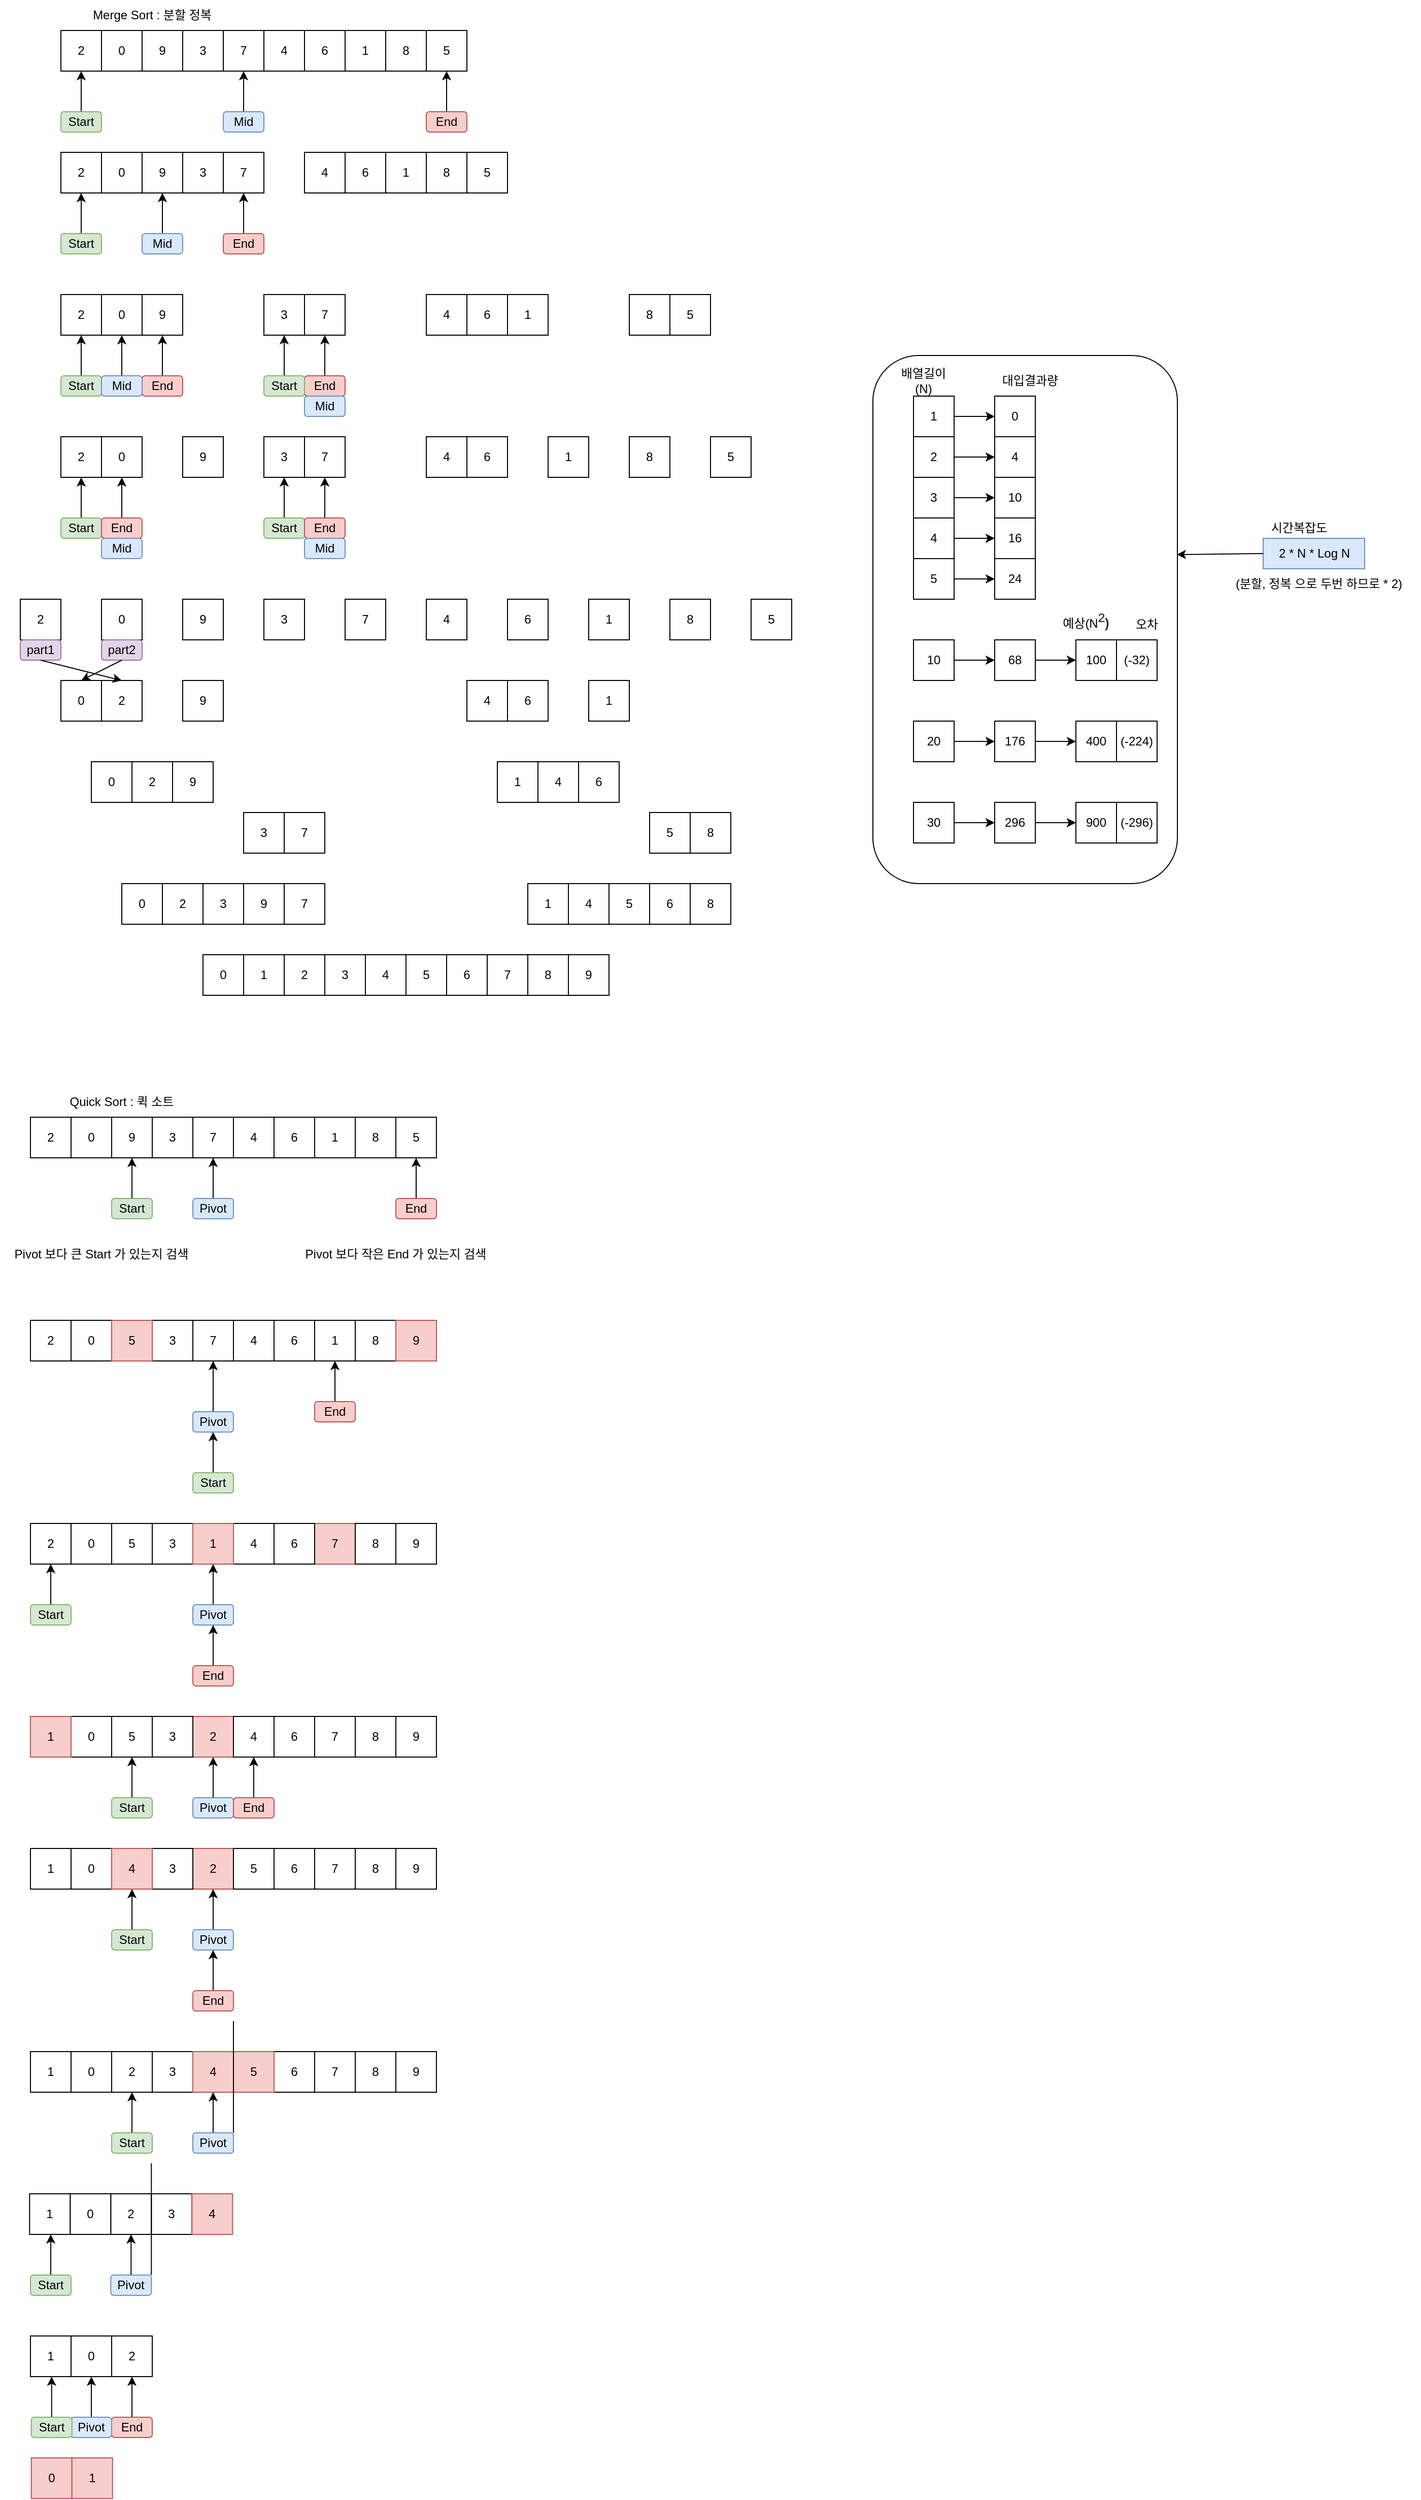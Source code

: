 <mxfile version="18.1.3" type="device"><diagram id="Jw32jjUgEPfq_p4SwW6G" name="Page-1"><mxGraphModel dx="2012" dy="662" grid="1" gridSize="10" guides="1" tooltips="1" connect="1" arrows="1" fold="1" page="1" pageScale="1" pageWidth="827" pageHeight="1169" math="0" shadow="0"><root><mxCell id="0"/><mxCell id="1" parent="0"/><mxCell id="frd8T2u1p7IuUJiJ_BQz-59" value="" style="rounded=1;whiteSpace=wrap;html=1;fontSize=12;" parent="1" vertex="1"><mxGeometry x="840" y="360" width="300" height="520" as="geometry"/></mxCell><mxCell id="k1m_04x3VS-7IrXyWABl-1" value="2" style="rounded=0;whiteSpace=wrap;html=1;" parent="1" vertex="1"><mxGeometry x="40" y="40" width="40" height="40" as="geometry"/></mxCell><mxCell id="k1m_04x3VS-7IrXyWABl-2" value="0" style="rounded=0;whiteSpace=wrap;html=1;" parent="1" vertex="1"><mxGeometry x="80" y="40" width="40" height="40" as="geometry"/></mxCell><mxCell id="k1m_04x3VS-7IrXyWABl-3" value="9" style="rounded=0;whiteSpace=wrap;html=1;" parent="1" vertex="1"><mxGeometry x="120" y="40" width="40" height="40" as="geometry"/></mxCell><mxCell id="k1m_04x3VS-7IrXyWABl-4" value="3" style="rounded=0;whiteSpace=wrap;html=1;" parent="1" vertex="1"><mxGeometry x="160" y="40" width="40" height="40" as="geometry"/></mxCell><mxCell id="k1m_04x3VS-7IrXyWABl-5" value="7" style="rounded=0;whiteSpace=wrap;html=1;" parent="1" vertex="1"><mxGeometry x="200" y="40" width="40" height="40" as="geometry"/></mxCell><mxCell id="k1m_04x3VS-7IrXyWABl-6" value="4" style="rounded=0;whiteSpace=wrap;html=1;" parent="1" vertex="1"><mxGeometry x="240" y="40" width="40" height="40" as="geometry"/></mxCell><mxCell id="k1m_04x3VS-7IrXyWABl-7" value="6" style="rounded=0;whiteSpace=wrap;html=1;" parent="1" vertex="1"><mxGeometry x="280" y="40" width="40" height="40" as="geometry"/></mxCell><mxCell id="k1m_04x3VS-7IrXyWABl-8" value="1" style="rounded=0;whiteSpace=wrap;html=1;" parent="1" vertex="1"><mxGeometry x="320" y="40" width="40" height="40" as="geometry"/></mxCell><mxCell id="k1m_04x3VS-7IrXyWABl-9" value="8" style="rounded=0;whiteSpace=wrap;html=1;" parent="1" vertex="1"><mxGeometry x="360" y="40" width="40" height="40" as="geometry"/></mxCell><mxCell id="k1m_04x3VS-7IrXyWABl-10" value="5" style="rounded=0;whiteSpace=wrap;html=1;" parent="1" vertex="1"><mxGeometry x="400" y="40" width="40" height="40" as="geometry"/></mxCell><mxCell id="pf5YoV1GynJQ0OtxUdWu-3" value="Merge Sort : 분할 정복" style="text;html=1;strokeColor=none;fillColor=none;align=center;verticalAlign=middle;whiteSpace=wrap;rounded=0;textDirection=ltr;" parent="1" vertex="1"><mxGeometry x="40" y="10" width="180" height="30" as="geometry"/></mxCell><mxCell id="oJqtcqw-6euvppqSlxV0-1" value="2" style="rounded=0;whiteSpace=wrap;html=1;" parent="1" vertex="1"><mxGeometry x="40" y="160" width="40" height="40" as="geometry"/></mxCell><mxCell id="oJqtcqw-6euvppqSlxV0-2" value="0" style="rounded=0;whiteSpace=wrap;html=1;" parent="1" vertex="1"><mxGeometry x="80" y="160" width="40" height="40" as="geometry"/></mxCell><mxCell id="oJqtcqw-6euvppqSlxV0-3" value="9" style="rounded=0;whiteSpace=wrap;html=1;" parent="1" vertex="1"><mxGeometry x="120" y="160" width="40" height="40" as="geometry"/></mxCell><mxCell id="oJqtcqw-6euvppqSlxV0-4" value="3" style="rounded=0;whiteSpace=wrap;html=1;" parent="1" vertex="1"><mxGeometry x="160" y="160" width="40" height="40" as="geometry"/></mxCell><mxCell id="oJqtcqw-6euvppqSlxV0-5" value="7" style="rounded=0;whiteSpace=wrap;html=1;" parent="1" vertex="1"><mxGeometry x="200" y="160" width="40" height="40" as="geometry"/></mxCell><mxCell id="oJqtcqw-6euvppqSlxV0-7" value="" style="endArrow=classic;html=1;rounded=0;entryX=0.5;entryY=1;entryDx=0;entryDy=0;" parent="1" target="k1m_04x3VS-7IrXyWABl-1" edge="1"><mxGeometry width="50" height="50" relative="1" as="geometry"><mxPoint x="60" y="120" as="sourcePoint"/><mxPoint x="440" y="280" as="targetPoint"/></mxGeometry></mxCell><mxCell id="oJqtcqw-6euvppqSlxV0-9" value="" style="endArrow=classic;html=1;rounded=0;entryX=0.5;entryY=1;entryDx=0;entryDy=0;" parent="1" target="k1m_04x3VS-7IrXyWABl-10" edge="1"><mxGeometry width="50" height="50" relative="1" as="geometry"><mxPoint x="420" y="120" as="sourcePoint"/><mxPoint x="70" y="90" as="targetPoint"/></mxGeometry></mxCell><mxCell id="oJqtcqw-6euvppqSlxV0-10" value="" style="endArrow=classic;html=1;rounded=0;entryX=0.5;entryY=1;entryDx=0;entryDy=0;" parent="1" target="k1m_04x3VS-7IrXyWABl-5" edge="1"><mxGeometry width="50" height="50" relative="1" as="geometry"><mxPoint x="220" y="120" as="sourcePoint"/><mxPoint x="70" y="90" as="targetPoint"/></mxGeometry></mxCell><mxCell id="oJqtcqw-6euvppqSlxV0-11" value="Start" style="rounded=1;whiteSpace=wrap;html=1;fillColor=#d5e8d4;strokeColor=#82b366;" parent="1" vertex="1"><mxGeometry x="40" y="120" width="40" height="20" as="geometry"/></mxCell><mxCell id="oJqtcqw-6euvppqSlxV0-12" value="End" style="rounded=1;whiteSpace=wrap;html=1;fillColor=#f8cecc;strokeColor=#b85450;" parent="1" vertex="1"><mxGeometry x="400" y="120" width="40" height="20" as="geometry"/></mxCell><mxCell id="oJqtcqw-6euvppqSlxV0-14" value="" style="endArrow=classic;html=1;rounded=0;entryX=0.5;entryY=1;entryDx=0;entryDy=0;" parent="1" edge="1"><mxGeometry width="50" height="50" relative="1" as="geometry"><mxPoint x="60" y="240" as="sourcePoint"/><mxPoint x="60" y="200" as="targetPoint"/></mxGeometry></mxCell><mxCell id="oJqtcqw-6euvppqSlxV0-15" value="Start" style="rounded=1;whiteSpace=wrap;html=1;fillColor=#d5e8d4;strokeColor=#82b366;" parent="1" vertex="1"><mxGeometry x="40" y="240" width="40" height="20" as="geometry"/></mxCell><mxCell id="oJqtcqw-6euvppqSlxV0-17" value="" style="endArrow=classic;html=1;rounded=0;entryX=0.5;entryY=1;entryDx=0;entryDy=0;" parent="1" edge="1"><mxGeometry width="50" height="50" relative="1" as="geometry"><mxPoint x="220" y="240" as="sourcePoint"/><mxPoint x="220" y="200" as="targetPoint"/></mxGeometry></mxCell><mxCell id="oJqtcqw-6euvppqSlxV0-18" value="End" style="rounded=1;whiteSpace=wrap;html=1;fillColor=#f8cecc;strokeColor=#b85450;" parent="1" vertex="1"><mxGeometry x="200" y="240" width="40" height="20" as="geometry"/></mxCell><mxCell id="oJqtcqw-6euvppqSlxV0-19" value="" style="endArrow=classic;html=1;rounded=0;entryX=0.5;entryY=1;entryDx=0;entryDy=0;" parent="1" edge="1"><mxGeometry width="50" height="50" relative="1" as="geometry"><mxPoint x="140" y="240" as="sourcePoint"/><mxPoint x="140" y="200" as="targetPoint"/></mxGeometry></mxCell><mxCell id="oJqtcqw-6euvppqSlxV0-24" value="2" style="rounded=0;whiteSpace=wrap;html=1;" parent="1" vertex="1"><mxGeometry x="40" y="300" width="40" height="40" as="geometry"/></mxCell><mxCell id="oJqtcqw-6euvppqSlxV0-25" value="0" style="rounded=0;whiteSpace=wrap;html=1;" parent="1" vertex="1"><mxGeometry x="80" y="300" width="40" height="40" as="geometry"/></mxCell><mxCell id="oJqtcqw-6euvppqSlxV0-26" value="9" style="rounded=0;whiteSpace=wrap;html=1;" parent="1" vertex="1"><mxGeometry x="120" y="300" width="40" height="40" as="geometry"/></mxCell><mxCell id="oJqtcqw-6euvppqSlxV0-27" value="" style="endArrow=classic;html=1;rounded=0;entryX=0.5;entryY=1;entryDx=0;entryDy=0;" parent="1" edge="1"><mxGeometry width="50" height="50" relative="1" as="geometry"><mxPoint x="60" y="380.0" as="sourcePoint"/><mxPoint x="60" y="340.0" as="targetPoint"/></mxGeometry></mxCell><mxCell id="oJqtcqw-6euvppqSlxV0-28" value="Start" style="rounded=1;whiteSpace=wrap;html=1;fillColor=#d5e8d4;strokeColor=#82b366;" parent="1" vertex="1"><mxGeometry x="40" y="380" width="40" height="20" as="geometry"/></mxCell><mxCell id="oJqtcqw-6euvppqSlxV0-31" value="" style="endArrow=classic;html=1;rounded=0;entryX=0.5;entryY=1;entryDx=0;entryDy=0;" parent="1" edge="1"><mxGeometry width="50" height="50" relative="1" as="geometry"><mxPoint x="140" y="380.0" as="sourcePoint"/><mxPoint x="140" y="340.0" as="targetPoint"/></mxGeometry></mxCell><mxCell id="oJqtcqw-6euvppqSlxV0-32" value="End" style="rounded=1;whiteSpace=wrap;html=1;fillColor=#f8cecc;strokeColor=#b85450;" parent="1" vertex="1"><mxGeometry x="120" y="380" width="40" height="20" as="geometry"/></mxCell><mxCell id="oJqtcqw-6euvppqSlxV0-33" value="" style="endArrow=classic;html=1;rounded=0;entryX=0.5;entryY=1;entryDx=0;entryDy=0;" parent="1" edge="1"><mxGeometry width="50" height="50" relative="1" as="geometry"><mxPoint x="100" y="380.0" as="sourcePoint"/><mxPoint x="100" y="340.0" as="targetPoint"/></mxGeometry></mxCell><mxCell id="oJqtcqw-6euvppqSlxV0-35" value="2" style="rounded=0;whiteSpace=wrap;html=1;" parent="1" vertex="1"><mxGeometry x="40" y="440" width="40" height="40" as="geometry"/></mxCell><mxCell id="oJqtcqw-6euvppqSlxV0-36" value="0" style="rounded=0;whiteSpace=wrap;html=1;" parent="1" vertex="1"><mxGeometry x="80" y="440" width="40" height="40" as="geometry"/></mxCell><mxCell id="oJqtcqw-6euvppqSlxV0-37" value="" style="endArrow=classic;html=1;rounded=0;entryX=0.5;entryY=1;entryDx=0;entryDy=0;" parent="1" edge="1"><mxGeometry width="50" height="50" relative="1" as="geometry"><mxPoint x="60" y="520.0" as="sourcePoint"/><mxPoint x="60" y="480.0" as="targetPoint"/></mxGeometry></mxCell><mxCell id="oJqtcqw-6euvppqSlxV0-38" value="Start" style="rounded=1;whiteSpace=wrap;html=1;fillColor=#d5e8d4;strokeColor=#82b366;" parent="1" vertex="1"><mxGeometry x="40" y="520" width="40" height="20" as="geometry"/></mxCell><mxCell id="oJqtcqw-6euvppqSlxV0-41" value="" style="endArrow=classic;html=1;rounded=0;entryX=0.5;entryY=1;entryDx=0;entryDy=0;" parent="1" edge="1"><mxGeometry width="50" height="50" relative="1" as="geometry"><mxPoint x="100" y="520.0" as="sourcePoint"/><mxPoint x="100" y="480.0" as="targetPoint"/></mxGeometry></mxCell><mxCell id="oJqtcqw-6euvppqSlxV0-42" value="End" style="rounded=1;whiteSpace=wrap;html=1;fillColor=#f8cecc;strokeColor=#b85450;" parent="1" vertex="1"><mxGeometry x="80" y="520" width="40" height="20" as="geometry"/></mxCell><mxCell id="oJqtcqw-6euvppqSlxV0-43" value="Mid" style="rounded=1;whiteSpace=wrap;html=1;fillColor=#dae8fc;strokeColor=#6c8ebf;" parent="1" vertex="1"><mxGeometry x="80" y="540" width="40" height="20" as="geometry"/></mxCell><mxCell id="oJqtcqw-6euvppqSlxV0-45" value="2" style="rounded=0;whiteSpace=wrap;html=1;" parent="1" vertex="1"><mxGeometry y="600" width="40" height="40" as="geometry"/></mxCell><mxCell id="oJqtcqw-6euvppqSlxV0-46" value="0" style="rounded=0;whiteSpace=wrap;html=1;" parent="1" vertex="1"><mxGeometry x="80" y="600" width="40" height="40" as="geometry"/></mxCell><mxCell id="oJqtcqw-6euvppqSlxV0-47" value="9" style="rounded=0;whiteSpace=wrap;html=1;" parent="1" vertex="1"><mxGeometry x="160" y="600" width="40" height="40" as="geometry"/></mxCell><mxCell id="oJqtcqw-6euvppqSlxV0-48" value="3" style="rounded=0;whiteSpace=wrap;html=1;" parent="1" vertex="1"><mxGeometry x="240" y="600" width="40" height="40" as="geometry"/></mxCell><mxCell id="oJqtcqw-6euvppqSlxV0-49" value="7" style="rounded=0;whiteSpace=wrap;html=1;" parent="1" vertex="1"><mxGeometry x="320" y="600" width="40" height="40" as="geometry"/></mxCell><mxCell id="oJqtcqw-6euvppqSlxV0-54" value="0" style="rounded=0;whiteSpace=wrap;html=1;" parent="1" vertex="1"><mxGeometry x="40" y="680" width="40" height="40" as="geometry"/></mxCell><mxCell id="oJqtcqw-6euvppqSlxV0-55" value="2" style="rounded=0;whiteSpace=wrap;html=1;" parent="1" vertex="1"><mxGeometry x="80" y="680" width="40" height="40" as="geometry"/></mxCell><mxCell id="oJqtcqw-6euvppqSlxV0-56" value="9" style="rounded=0;whiteSpace=wrap;html=1;" parent="1" vertex="1"><mxGeometry x="160" y="680" width="40" height="40" as="geometry"/></mxCell><mxCell id="oJqtcqw-6euvppqSlxV0-59" value="0" style="rounded=0;whiteSpace=wrap;html=1;" parent="1" vertex="1"><mxGeometry x="70" y="760" width="40" height="40" as="geometry"/></mxCell><mxCell id="oJqtcqw-6euvppqSlxV0-60" value="2" style="rounded=0;whiteSpace=wrap;html=1;" parent="1" vertex="1"><mxGeometry x="110" y="760" width="40" height="40" as="geometry"/></mxCell><mxCell id="oJqtcqw-6euvppqSlxV0-61" value="9" style="rounded=0;whiteSpace=wrap;html=1;" parent="1" vertex="1"><mxGeometry x="150" y="760" width="40" height="40" as="geometry"/></mxCell><mxCell id="oJqtcqw-6euvppqSlxV0-62" value="3" style="rounded=0;whiteSpace=wrap;html=1;" parent="1" vertex="1"><mxGeometry x="220" y="810" width="40" height="40" as="geometry"/></mxCell><mxCell id="oJqtcqw-6euvppqSlxV0-63" value="7" style="rounded=0;whiteSpace=wrap;html=1;" parent="1" vertex="1"><mxGeometry x="260" y="810" width="40" height="40" as="geometry"/></mxCell><mxCell id="oJqtcqw-6euvppqSlxV0-66" value="4" style="rounded=0;whiteSpace=wrap;html=1;" parent="1" vertex="1"><mxGeometry x="280" y="160" width="40" height="40" as="geometry"/></mxCell><mxCell id="oJqtcqw-6euvppqSlxV0-67" value="6" style="rounded=0;whiteSpace=wrap;html=1;" parent="1" vertex="1"><mxGeometry x="320" y="160" width="40" height="40" as="geometry"/></mxCell><mxCell id="oJqtcqw-6euvppqSlxV0-68" value="1" style="rounded=0;whiteSpace=wrap;html=1;" parent="1" vertex="1"><mxGeometry x="360" y="160" width="40" height="40" as="geometry"/></mxCell><mxCell id="oJqtcqw-6euvppqSlxV0-69" value="8" style="rounded=0;whiteSpace=wrap;html=1;" parent="1" vertex="1"><mxGeometry x="400" y="160" width="40" height="40" as="geometry"/></mxCell><mxCell id="oJqtcqw-6euvppqSlxV0-70" value="5" style="rounded=0;whiteSpace=wrap;html=1;" parent="1" vertex="1"><mxGeometry x="440" y="160" width="40" height="40" as="geometry"/></mxCell><mxCell id="oJqtcqw-6euvppqSlxV0-73" value="4" style="rounded=0;whiteSpace=wrap;html=1;" parent="1" vertex="1"><mxGeometry x="400" y="300" width="40" height="40" as="geometry"/></mxCell><mxCell id="oJqtcqw-6euvppqSlxV0-74" value="6" style="rounded=0;whiteSpace=wrap;html=1;" parent="1" vertex="1"><mxGeometry x="440" y="300" width="40" height="40" as="geometry"/></mxCell><mxCell id="oJqtcqw-6euvppqSlxV0-75" value="1" style="rounded=0;whiteSpace=wrap;html=1;" parent="1" vertex="1"><mxGeometry x="480" y="300" width="40" height="40" as="geometry"/></mxCell><mxCell id="oJqtcqw-6euvppqSlxV0-92" value="4" style="rounded=0;whiteSpace=wrap;html=1;" parent="1" vertex="1"><mxGeometry x="510" y="760" width="40" height="40" as="geometry"/></mxCell><mxCell id="oJqtcqw-6euvppqSlxV0-93" value="6" style="rounded=0;whiteSpace=wrap;html=1;" parent="1" vertex="1"><mxGeometry x="550" y="760" width="40" height="40" as="geometry"/></mxCell><mxCell id="oJqtcqw-6euvppqSlxV0-94" value="1" style="rounded=0;whiteSpace=wrap;html=1;" parent="1" vertex="1"><mxGeometry x="470" y="760" width="40" height="40" as="geometry"/></mxCell><mxCell id="oJqtcqw-6euvppqSlxV0-95" value="4" style="rounded=0;whiteSpace=wrap;html=1;" parent="1" vertex="1"><mxGeometry x="400" y="600" width="40" height="40" as="geometry"/></mxCell><mxCell id="oJqtcqw-6euvppqSlxV0-96" value="6" style="rounded=0;whiteSpace=wrap;html=1;" parent="1" vertex="1"><mxGeometry x="480" y="600" width="40" height="40" as="geometry"/></mxCell><mxCell id="oJqtcqw-6euvppqSlxV0-97" value="1" style="rounded=0;whiteSpace=wrap;html=1;" parent="1" vertex="1"><mxGeometry x="560" y="600" width="40" height="40" as="geometry"/></mxCell><mxCell id="oJqtcqw-6euvppqSlxV0-98" value="8" style="rounded=0;whiteSpace=wrap;html=1;" parent="1" vertex="1"><mxGeometry x="640" y="600" width="40" height="40" as="geometry"/></mxCell><mxCell id="oJqtcqw-6euvppqSlxV0-99" value="5" style="rounded=0;whiteSpace=wrap;html=1;" parent="1" vertex="1"><mxGeometry x="720" y="600" width="40" height="40" as="geometry"/></mxCell><mxCell id="oJqtcqw-6euvppqSlxV0-100" value="4" style="rounded=0;whiteSpace=wrap;html=1;" parent="1" vertex="1"><mxGeometry x="440" y="680" width="40" height="40" as="geometry"/></mxCell><mxCell id="oJqtcqw-6euvppqSlxV0-101" value="6" style="rounded=0;whiteSpace=wrap;html=1;" parent="1" vertex="1"><mxGeometry x="480" y="680" width="40" height="40" as="geometry"/></mxCell><mxCell id="oJqtcqw-6euvppqSlxV0-102" value="1" style="rounded=0;whiteSpace=wrap;html=1;" parent="1" vertex="1"><mxGeometry x="560" y="680" width="40" height="40" as="geometry"/></mxCell><mxCell id="oJqtcqw-6euvppqSlxV0-105" value="0" style="rounded=0;whiteSpace=wrap;html=1;" parent="1" vertex="1"><mxGeometry x="100" y="880" width="40" height="40" as="geometry"/></mxCell><mxCell id="oJqtcqw-6euvppqSlxV0-106" value="2" style="rounded=0;whiteSpace=wrap;html=1;" parent="1" vertex="1"><mxGeometry x="140" y="880" width="40" height="40" as="geometry"/></mxCell><mxCell id="oJqtcqw-6euvppqSlxV0-107" value="9" style="rounded=0;whiteSpace=wrap;html=1;" parent="1" vertex="1"><mxGeometry x="220" y="880" width="40" height="40" as="geometry"/></mxCell><mxCell id="oJqtcqw-6euvppqSlxV0-108" value="3" style="rounded=0;whiteSpace=wrap;html=1;" parent="1" vertex="1"><mxGeometry x="180" y="880" width="40" height="40" as="geometry"/></mxCell><mxCell id="oJqtcqw-6euvppqSlxV0-109" value="7" style="rounded=0;whiteSpace=wrap;html=1;" parent="1" vertex="1"><mxGeometry x="260" y="880" width="40" height="40" as="geometry"/></mxCell><mxCell id="oJqtcqw-6euvppqSlxV0-110" value="8" style="rounded=0;whiteSpace=wrap;html=1;" parent="1" vertex="1"><mxGeometry x="660" y="810" width="40" height="40" as="geometry"/></mxCell><mxCell id="oJqtcqw-6euvppqSlxV0-111" value="5" style="rounded=0;whiteSpace=wrap;html=1;" parent="1" vertex="1"><mxGeometry x="620" y="810" width="40" height="40" as="geometry"/></mxCell><mxCell id="oJqtcqw-6euvppqSlxV0-112" value="4" style="rounded=0;whiteSpace=wrap;html=1;" parent="1" vertex="1"><mxGeometry x="540" y="880" width="40" height="40" as="geometry"/></mxCell><mxCell id="oJqtcqw-6euvppqSlxV0-113" value="1" style="rounded=0;whiteSpace=wrap;html=1;" parent="1" vertex="1"><mxGeometry x="500" y="880" width="40" height="40" as="geometry"/></mxCell><mxCell id="oJqtcqw-6euvppqSlxV0-114" value="5" style="rounded=0;whiteSpace=wrap;html=1;" parent="1" vertex="1"><mxGeometry x="580" y="880" width="40" height="40" as="geometry"/></mxCell><mxCell id="oJqtcqw-6euvppqSlxV0-115" value="6" style="rounded=0;whiteSpace=wrap;html=1;" parent="1" vertex="1"><mxGeometry x="620" y="880" width="40" height="40" as="geometry"/></mxCell><mxCell id="oJqtcqw-6euvppqSlxV0-116" value="8" style="rounded=0;whiteSpace=wrap;html=1;" parent="1" vertex="1"><mxGeometry x="660" y="880" width="40" height="40" as="geometry"/></mxCell><mxCell id="oJqtcqw-6euvppqSlxV0-117" value="0" style="rounded=0;whiteSpace=wrap;html=1;" parent="1" vertex="1"><mxGeometry x="180" y="950" width="40" height="40" as="geometry"/></mxCell><mxCell id="oJqtcqw-6euvppqSlxV0-118" value="2" style="rounded=0;whiteSpace=wrap;html=1;" parent="1" vertex="1"><mxGeometry x="260" y="950" width="40" height="40" as="geometry"/></mxCell><mxCell id="oJqtcqw-6euvppqSlxV0-119" value="9" style="rounded=0;whiteSpace=wrap;html=1;" parent="1" vertex="1"><mxGeometry x="540" y="950" width="40" height="40" as="geometry"/></mxCell><mxCell id="oJqtcqw-6euvppqSlxV0-120" value="3" style="rounded=0;whiteSpace=wrap;html=1;" parent="1" vertex="1"><mxGeometry x="300" y="950" width="40" height="40" as="geometry"/></mxCell><mxCell id="oJqtcqw-6euvppqSlxV0-121" value="7" style="rounded=0;whiteSpace=wrap;html=1;" parent="1" vertex="1"><mxGeometry x="460" y="950" width="40" height="40" as="geometry"/></mxCell><mxCell id="oJqtcqw-6euvppqSlxV0-122" value="4" style="rounded=0;whiteSpace=wrap;html=1;" parent="1" vertex="1"><mxGeometry x="340" y="950" width="40" height="40" as="geometry"/></mxCell><mxCell id="oJqtcqw-6euvppqSlxV0-123" value="1" style="rounded=0;whiteSpace=wrap;html=1;" parent="1" vertex="1"><mxGeometry x="220" y="950" width="40" height="40" as="geometry"/></mxCell><mxCell id="oJqtcqw-6euvppqSlxV0-124" value="5" style="rounded=0;whiteSpace=wrap;html=1;" parent="1" vertex="1"><mxGeometry x="380" y="950" width="40" height="40" as="geometry"/></mxCell><mxCell id="oJqtcqw-6euvppqSlxV0-125" value="6" style="rounded=0;whiteSpace=wrap;html=1;" parent="1" vertex="1"><mxGeometry x="420" y="950" width="40" height="40" as="geometry"/></mxCell><mxCell id="oJqtcqw-6euvppqSlxV0-126" value="8" style="rounded=0;whiteSpace=wrap;html=1;" parent="1" vertex="1"><mxGeometry x="500" y="950" width="40" height="40" as="geometry"/></mxCell><mxCell id="oJqtcqw-6euvppqSlxV0-128" value="3" style="rounded=0;whiteSpace=wrap;html=1;" parent="1" vertex="1"><mxGeometry x="240" y="300" width="40" height="40" as="geometry"/></mxCell><mxCell id="oJqtcqw-6euvppqSlxV0-129" value="7" style="rounded=0;whiteSpace=wrap;html=1;" parent="1" vertex="1"><mxGeometry x="280" y="300" width="40" height="40" as="geometry"/></mxCell><mxCell id="oJqtcqw-6euvppqSlxV0-130" value="" style="endArrow=classic;html=1;rounded=0;entryX=0.5;entryY=1;entryDx=0;entryDy=0;" parent="1" edge="1"><mxGeometry width="50" height="50" relative="1" as="geometry"><mxPoint x="300" y="380.0" as="sourcePoint"/><mxPoint x="300" y="340.0" as="targetPoint"/></mxGeometry></mxCell><mxCell id="oJqtcqw-6euvppqSlxV0-131" value="End" style="rounded=1;whiteSpace=wrap;html=1;fillColor=#f8cecc;strokeColor=#b85450;" parent="1" vertex="1"><mxGeometry x="280" y="380" width="40" height="20" as="geometry"/></mxCell><mxCell id="oJqtcqw-6euvppqSlxV0-132" value="8" style="rounded=0;whiteSpace=wrap;html=1;" parent="1" vertex="1"><mxGeometry x="600" y="300" width="40" height="40" as="geometry"/></mxCell><mxCell id="oJqtcqw-6euvppqSlxV0-133" value="5" style="rounded=0;whiteSpace=wrap;html=1;" parent="1" vertex="1"><mxGeometry x="640" y="300" width="40" height="40" as="geometry"/></mxCell><mxCell id="oJqtcqw-6euvppqSlxV0-138" value="" style="endArrow=classic;html=1;rounded=0;entryX=0.5;entryY=1;entryDx=0;entryDy=0;" parent="1" edge="1"><mxGeometry width="50" height="50" relative="1" as="geometry"><mxPoint x="260" y="380.0" as="sourcePoint"/><mxPoint x="260" y="340.0" as="targetPoint"/></mxGeometry></mxCell><mxCell id="oJqtcqw-6euvppqSlxV0-139" value="Start" style="rounded=1;whiteSpace=wrap;html=1;fillColor=#d5e8d4;strokeColor=#82b366;" parent="1" vertex="1"><mxGeometry x="240" y="380" width="40" height="20" as="geometry"/></mxCell><mxCell id="oJqtcqw-6euvppqSlxV0-142" value="9" style="rounded=0;whiteSpace=wrap;html=1;" parent="1" vertex="1"><mxGeometry x="160" y="440" width="40" height="40" as="geometry"/></mxCell><mxCell id="oJqtcqw-6euvppqSlxV0-143" value="3" style="rounded=0;whiteSpace=wrap;html=1;" parent="1" vertex="1"><mxGeometry x="240" y="440" width="40" height="40" as="geometry"/></mxCell><mxCell id="oJqtcqw-6euvppqSlxV0-144" value="7" style="rounded=0;whiteSpace=wrap;html=1;" parent="1" vertex="1"><mxGeometry x="280" y="440" width="40" height="40" as="geometry"/></mxCell><mxCell id="oJqtcqw-6euvppqSlxV0-145" value="4" style="rounded=0;whiteSpace=wrap;html=1;" parent="1" vertex="1"><mxGeometry x="400" y="440" width="40" height="40" as="geometry"/></mxCell><mxCell id="oJqtcqw-6euvppqSlxV0-146" value="6" style="rounded=0;whiteSpace=wrap;html=1;" parent="1" vertex="1"><mxGeometry x="440" y="440" width="40" height="40" as="geometry"/></mxCell><mxCell id="oJqtcqw-6euvppqSlxV0-147" value="1" style="rounded=0;whiteSpace=wrap;html=1;" parent="1" vertex="1"><mxGeometry x="520" y="440" width="40" height="40" as="geometry"/></mxCell><mxCell id="oJqtcqw-6euvppqSlxV0-148" value="8" style="rounded=0;whiteSpace=wrap;html=1;" parent="1" vertex="1"><mxGeometry x="600" y="440" width="40" height="40" as="geometry"/></mxCell><mxCell id="oJqtcqw-6euvppqSlxV0-149" value="5" style="rounded=0;whiteSpace=wrap;html=1;" parent="1" vertex="1"><mxGeometry x="680" y="440" width="40" height="40" as="geometry"/></mxCell><mxCell id="frd8T2u1p7IuUJiJ_BQz-1" value="part1" style="rounded=1;whiteSpace=wrap;html=1;fillColor=#e1d5e7;strokeColor=#9673a6;" parent="1" vertex="1"><mxGeometry y="640" width="40" height="20" as="geometry"/></mxCell><mxCell id="frd8T2u1p7IuUJiJ_BQz-2" value="part2" style="rounded=1;whiteSpace=wrap;html=1;fillColor=#e1d5e7;strokeColor=#9673a6;" parent="1" vertex="1"><mxGeometry x="80" y="640" width="40" height="20" as="geometry"/></mxCell><mxCell id="frd8T2u1p7IuUJiJ_BQz-3" value="" style="endArrow=classic;html=1;rounded=0;exitX=0.5;exitY=1;exitDx=0;exitDy=0;entryX=0.5;entryY=0;entryDx=0;entryDy=0;" parent="1" source="frd8T2u1p7IuUJiJ_BQz-1" target="oJqtcqw-6euvppqSlxV0-55" edge="1"><mxGeometry width="50" height="50" relative="1" as="geometry"><mxPoint x="390" y="930" as="sourcePoint"/><mxPoint x="50" y="690" as="targetPoint"/></mxGeometry></mxCell><mxCell id="frd8T2u1p7IuUJiJ_BQz-4" value="" style="endArrow=classic;html=1;rounded=0;exitX=0.5;exitY=1;exitDx=0;exitDy=0;entryX=0.5;entryY=0;entryDx=0;entryDy=0;" parent="1" source="frd8T2u1p7IuUJiJ_BQz-2" target="oJqtcqw-6euvppqSlxV0-54" edge="1"><mxGeometry width="50" height="50" relative="1" as="geometry"><mxPoint x="390" y="930" as="sourcePoint"/><mxPoint x="100" y="690" as="targetPoint"/></mxGeometry></mxCell><mxCell id="frd8T2u1p7IuUJiJ_BQz-5" value="2" style="rounded=0;whiteSpace=wrap;html=1;" parent="1" vertex="1"><mxGeometry x="880" y="440" width="40" height="40" as="geometry"/></mxCell><mxCell id="frd8T2u1p7IuUJiJ_BQz-6" value="1" style="rounded=0;whiteSpace=wrap;html=1;" parent="1" vertex="1"><mxGeometry x="880" y="400" width="40" height="40" as="geometry"/></mxCell><mxCell id="frd8T2u1p7IuUJiJ_BQz-7" value="4" style="rounded=0;whiteSpace=wrap;html=1;" parent="1" vertex="1"><mxGeometry x="960" y="440" width="40" height="40" as="geometry"/></mxCell><mxCell id="frd8T2u1p7IuUJiJ_BQz-8" value="0" style="rounded=0;whiteSpace=wrap;html=1;" parent="1" vertex="1"><mxGeometry x="960" y="400" width="40" height="40" as="geometry"/></mxCell><mxCell id="frd8T2u1p7IuUJiJ_BQz-9" value="3" style="rounded=0;whiteSpace=wrap;html=1;" parent="1" vertex="1"><mxGeometry x="880" y="480" width="40" height="40" as="geometry"/></mxCell><mxCell id="frd8T2u1p7IuUJiJ_BQz-10" value="10" style="rounded=0;whiteSpace=wrap;html=1;" parent="1" vertex="1"><mxGeometry x="960" y="480" width="40" height="40" as="geometry"/></mxCell><mxCell id="frd8T2u1p7IuUJiJ_BQz-11" value="5" style="rounded=0;whiteSpace=wrap;html=1;" parent="1" vertex="1"><mxGeometry x="880" y="560" width="40" height="40" as="geometry"/></mxCell><mxCell id="frd8T2u1p7IuUJiJ_BQz-12" value="4" style="rounded=0;whiteSpace=wrap;html=1;" parent="1" vertex="1"><mxGeometry x="880" y="520" width="40" height="40" as="geometry"/></mxCell><mxCell id="frd8T2u1p7IuUJiJ_BQz-13" value="24" style="rounded=0;whiteSpace=wrap;html=1;" parent="1" vertex="1"><mxGeometry x="960" y="560" width="40" height="40" as="geometry"/></mxCell><mxCell id="frd8T2u1p7IuUJiJ_BQz-14" value="16" style="rounded=0;whiteSpace=wrap;html=1;" parent="1" vertex="1"><mxGeometry x="960" y="520" width="40" height="40" as="geometry"/></mxCell><mxCell id="frd8T2u1p7IuUJiJ_BQz-17" value="배열길이&lt;br&gt;(N)" style="text;html=1;strokeColor=none;fillColor=none;align=center;verticalAlign=middle;whiteSpace=wrap;rounded=0;" parent="1" vertex="1"><mxGeometry x="860" y="370" width="60" height="30" as="geometry"/></mxCell><mxCell id="frd8T2u1p7IuUJiJ_BQz-18" value="대입결과량" style="text;html=1;strokeColor=none;fillColor=none;align=center;verticalAlign=middle;whiteSpace=wrap;rounded=0;" parent="1" vertex="1"><mxGeometry x="960" y="370" width="70" height="30" as="geometry"/></mxCell><mxCell id="frd8T2u1p7IuUJiJ_BQz-19" value="10" style="rounded=0;whiteSpace=wrap;html=1;" parent="1" vertex="1"><mxGeometry x="880" y="640" width="40" height="40" as="geometry"/></mxCell><mxCell id="frd8T2u1p7IuUJiJ_BQz-20" value="68" style="rounded=0;whiteSpace=wrap;html=1;" parent="1" vertex="1"><mxGeometry x="960" y="640" width="40" height="40" as="geometry"/></mxCell><mxCell id="frd8T2u1p7IuUJiJ_BQz-21" value="20" style="rounded=0;whiteSpace=wrap;html=1;" parent="1" vertex="1"><mxGeometry x="880" y="720" width="40" height="40" as="geometry"/></mxCell><mxCell id="frd8T2u1p7IuUJiJ_BQz-22" value="176" style="rounded=0;whiteSpace=wrap;html=1;" parent="1" vertex="1"><mxGeometry x="960" y="720" width="40" height="40" as="geometry"/></mxCell><mxCell id="frd8T2u1p7IuUJiJ_BQz-23" value="400" style="rounded=0;whiteSpace=wrap;html=1;" parent="1" vertex="1"><mxGeometry x="1040" y="720" width="40" height="40" as="geometry"/></mxCell><mxCell id="frd8T2u1p7IuUJiJ_BQz-24" value="100" style="rounded=0;whiteSpace=wrap;html=1;" parent="1" vertex="1"><mxGeometry x="1040" y="640" width="40" height="40" as="geometry"/></mxCell><mxCell id="frd8T2u1p7IuUJiJ_BQz-25" value="30" style="rounded=0;whiteSpace=wrap;html=1;" parent="1" vertex="1"><mxGeometry x="880" y="800" width="40" height="40" as="geometry"/></mxCell><mxCell id="frd8T2u1p7IuUJiJ_BQz-26" value="296" style="rounded=0;whiteSpace=wrap;html=1;" parent="1" vertex="1"><mxGeometry x="960" y="800" width="40" height="40" as="geometry"/></mxCell><mxCell id="frd8T2u1p7IuUJiJ_BQz-27" value="900" style="rounded=0;whiteSpace=wrap;html=1;" parent="1" vertex="1"><mxGeometry x="1040" y="800" width="40" height="40" as="geometry"/></mxCell><mxCell id="frd8T2u1p7IuUJiJ_BQz-31" value="" style="endArrow=classic;html=1;rounded=0;entryX=0.5;entryY=1;entryDx=0;entryDy=0;" parent="1" edge="1"><mxGeometry width="50" height="50" relative="1" as="geometry"><mxPoint x="260" y="520" as="sourcePoint"/><mxPoint x="260" y="480" as="targetPoint"/></mxGeometry></mxCell><mxCell id="frd8T2u1p7IuUJiJ_BQz-32" value="Start" style="rounded=1;whiteSpace=wrap;html=1;fillColor=#d5e8d4;strokeColor=#82b366;" parent="1" vertex="1"><mxGeometry x="240" y="520" width="40" height="20" as="geometry"/></mxCell><mxCell id="frd8T2u1p7IuUJiJ_BQz-33" value="" style="endArrow=classic;html=1;rounded=0;entryX=0.5;entryY=1;entryDx=0;entryDy=0;" parent="1" edge="1"><mxGeometry width="50" height="50" relative="1" as="geometry"><mxPoint x="300" y="520" as="sourcePoint"/><mxPoint x="300" y="480" as="targetPoint"/></mxGeometry></mxCell><mxCell id="frd8T2u1p7IuUJiJ_BQz-34" value="End" style="rounded=1;whiteSpace=wrap;html=1;fillColor=#f8cecc;strokeColor=#b85450;" parent="1" vertex="1"><mxGeometry x="280" y="520" width="40" height="20" as="geometry"/></mxCell><mxCell id="frd8T2u1p7IuUJiJ_BQz-36" value="" style="endArrow=classic;html=1;rounded=0;exitX=1;exitY=0.5;exitDx=0;exitDy=0;entryX=0;entryY=0.5;entryDx=0;entryDy=0;" parent="1" source="frd8T2u1p7IuUJiJ_BQz-6" target="frd8T2u1p7IuUJiJ_BQz-8" edge="1"><mxGeometry width="50" height="50" relative="1" as="geometry"><mxPoint x="1100" y="730" as="sourcePoint"/><mxPoint x="1150" y="680" as="targetPoint"/></mxGeometry></mxCell><mxCell id="frd8T2u1p7IuUJiJ_BQz-37" value="" style="endArrow=classic;html=1;rounded=0;entryX=0;entryY=0.5;entryDx=0;entryDy=0;exitX=1;exitY=0.5;exitDx=0;exitDy=0;" parent="1" source="frd8T2u1p7IuUJiJ_BQz-5" target="frd8T2u1p7IuUJiJ_BQz-7" edge="1"><mxGeometry width="50" height="50" relative="1" as="geometry"><mxPoint x="930" y="450" as="sourcePoint"/><mxPoint x="960" y="420" as="targetPoint"/></mxGeometry></mxCell><mxCell id="frd8T2u1p7IuUJiJ_BQz-38" value="" style="endArrow=classic;html=1;rounded=0;entryX=0;entryY=0.5;entryDx=0;entryDy=0;exitX=1;exitY=0.5;exitDx=0;exitDy=0;" parent="1" source="frd8T2u1p7IuUJiJ_BQz-9" target="frd8T2u1p7IuUJiJ_BQz-10" edge="1"><mxGeometry width="50" height="50" relative="1" as="geometry"><mxPoint x="930" y="470" as="sourcePoint"/><mxPoint x="970" y="470" as="targetPoint"/></mxGeometry></mxCell><mxCell id="frd8T2u1p7IuUJiJ_BQz-39" value="" style="endArrow=classic;html=1;rounded=0;entryX=0;entryY=0.5;entryDx=0;entryDy=0;exitX=1;exitY=0.5;exitDx=0;exitDy=0;" parent="1" source="frd8T2u1p7IuUJiJ_BQz-12" target="frd8T2u1p7IuUJiJ_BQz-14" edge="1"><mxGeometry width="50" height="50" relative="1" as="geometry"><mxPoint x="940" y="480" as="sourcePoint"/><mxPoint x="980" y="480" as="targetPoint"/></mxGeometry></mxCell><mxCell id="frd8T2u1p7IuUJiJ_BQz-41" value="" style="endArrow=classic;html=1;rounded=0;entryX=0;entryY=0.5;entryDx=0;entryDy=0;exitX=1;exitY=0.5;exitDx=0;exitDy=0;" parent="1" source="frd8T2u1p7IuUJiJ_BQz-11" target="frd8T2u1p7IuUJiJ_BQz-13" edge="1"><mxGeometry width="50" height="50" relative="1" as="geometry"><mxPoint x="940" y="480" as="sourcePoint"/><mxPoint x="980" y="480" as="targetPoint"/></mxGeometry></mxCell><mxCell id="frd8T2u1p7IuUJiJ_BQz-44" value="" style="endArrow=classic;html=1;rounded=0;entryX=0;entryY=0.5;entryDx=0;entryDy=0;exitX=1;exitY=0.5;exitDx=0;exitDy=0;" parent="1" source="frd8T2u1p7IuUJiJ_BQz-19" target="frd8T2u1p7IuUJiJ_BQz-20" edge="1"><mxGeometry width="50" height="50" relative="1" as="geometry"><mxPoint x="940" y="480" as="sourcePoint"/><mxPoint x="980" y="480" as="targetPoint"/></mxGeometry></mxCell><mxCell id="frd8T2u1p7IuUJiJ_BQz-45" value="" style="endArrow=classic;html=1;rounded=0;entryX=0;entryY=0.5;entryDx=0;entryDy=0;exitX=1;exitY=0.5;exitDx=0;exitDy=0;" parent="1" source="frd8T2u1p7IuUJiJ_BQz-21" target="frd8T2u1p7IuUJiJ_BQz-22" edge="1"><mxGeometry width="50" height="50" relative="1" as="geometry"><mxPoint x="940" y="480" as="sourcePoint"/><mxPoint x="980" y="480" as="targetPoint"/></mxGeometry></mxCell><mxCell id="frd8T2u1p7IuUJiJ_BQz-46" value="" style="endArrow=classic;html=1;rounded=0;entryX=0;entryY=0.5;entryDx=0;entryDy=0;exitX=1;exitY=0.5;exitDx=0;exitDy=0;" parent="1" source="frd8T2u1p7IuUJiJ_BQz-25" target="frd8T2u1p7IuUJiJ_BQz-26" edge="1"><mxGeometry width="50" height="50" relative="1" as="geometry"><mxPoint x="940" y="480" as="sourcePoint"/><mxPoint x="980" y="480" as="targetPoint"/></mxGeometry></mxCell><mxCell id="frd8T2u1p7IuUJiJ_BQz-47" value="" style="endArrow=classic;html=1;rounded=0;entryX=0;entryY=0.5;entryDx=0;entryDy=0;exitX=1;exitY=0.5;exitDx=0;exitDy=0;" parent="1" source="frd8T2u1p7IuUJiJ_BQz-20" target="frd8T2u1p7IuUJiJ_BQz-24" edge="1"><mxGeometry width="50" height="50" relative="1" as="geometry"><mxPoint x="940" y="480" as="sourcePoint"/><mxPoint x="980" y="480" as="targetPoint"/></mxGeometry></mxCell><mxCell id="frd8T2u1p7IuUJiJ_BQz-48" value="" style="endArrow=classic;html=1;rounded=0;entryX=0;entryY=0.5;entryDx=0;entryDy=0;exitX=1;exitY=0.5;exitDx=0;exitDy=0;" parent="1" source="frd8T2u1p7IuUJiJ_BQz-22" target="frd8T2u1p7IuUJiJ_BQz-23" edge="1"><mxGeometry width="50" height="50" relative="1" as="geometry"><mxPoint x="940" y="480" as="sourcePoint"/><mxPoint x="980" y="480" as="targetPoint"/></mxGeometry></mxCell><mxCell id="frd8T2u1p7IuUJiJ_BQz-49" value="" style="endArrow=classic;html=1;rounded=0;entryX=0;entryY=0.5;entryDx=0;entryDy=0;exitX=1;exitY=0.5;exitDx=0;exitDy=0;" parent="1" source="frd8T2u1p7IuUJiJ_BQz-26" target="frd8T2u1p7IuUJiJ_BQz-27" edge="1"><mxGeometry width="50" height="50" relative="1" as="geometry"><mxPoint x="940" y="480" as="sourcePoint"/><mxPoint x="980" y="480" as="targetPoint"/></mxGeometry></mxCell><mxCell id="frd8T2u1p7IuUJiJ_BQz-50" value="(-32)" style="rounded=0;whiteSpace=wrap;html=1;" parent="1" vertex="1"><mxGeometry x="1080" y="640" width="40" height="40" as="geometry"/></mxCell><mxCell id="frd8T2u1p7IuUJiJ_BQz-51" value="(-224)" style="rounded=0;whiteSpace=wrap;html=1;" parent="1" vertex="1"><mxGeometry x="1080" y="720" width="40" height="40" as="geometry"/></mxCell><mxCell id="frd8T2u1p7IuUJiJ_BQz-52" value="(-296)" style="rounded=0;whiteSpace=wrap;html=1;" parent="1" vertex="1"><mxGeometry x="1080" y="800" width="40" height="40" as="geometry"/></mxCell><mxCell id="frd8T2u1p7IuUJiJ_BQz-53" value="오차" style="text;html=1;strokeColor=none;fillColor=none;align=center;verticalAlign=middle;whiteSpace=wrap;rounded=0;" parent="1" vertex="1"><mxGeometry x="1080" y="610" width="60" height="30" as="geometry"/></mxCell><mxCell id="frd8T2u1p7IuUJiJ_BQz-54" value="&lt;div style=&quot;text-align: start;&quot;&gt;&lt;/div&gt;&lt;span style=&quot;text-align: start;&quot;&gt;&lt;font style=&quot;&quot;&gt;&lt;span style=&quot;font-size: 12px; background-color: rgb(248, 249, 250);&quot;&gt;예상(N&lt;/span&gt;&lt;font style=&quot;&quot; face=&quot;Soleil, Arial, sans-serif&quot; color=&quot;#333333&quot;&gt;&lt;span style=&quot;background-color: rgb(255, 255, 255);&quot;&gt;&lt;font style=&quot;font-size: 20px;&quot;&gt;²&lt;/font&gt;&lt;span style=&quot;font-weight: bold; font-size: 13px;&quot;&gt;)&lt;/span&gt;&lt;/span&gt;&lt;/font&gt;&lt;/font&gt;&lt;/span&gt;" style="text;html=1;strokeColor=none;fillColor=none;align=center;verticalAlign=middle;whiteSpace=wrap;rounded=0;" parent="1" vertex="1"><mxGeometry x="1020" y="605" width="60" height="30" as="geometry"/></mxCell><mxCell id="frd8T2u1p7IuUJiJ_BQz-56" value="" style="group" parent="1" vertex="1" connectable="0"><mxGeometry x="1224.5" y="520" width="100" height="50" as="geometry"/></mxCell><mxCell id="frd8T2u1p7IuUJiJ_BQz-29" value="2 * N * Log N" style="text;html=1;strokeColor=#6c8ebf;fillColor=#dae8fc;align=center;verticalAlign=middle;whiteSpace=wrap;rounded=0;" parent="frd8T2u1p7IuUJiJ_BQz-56" vertex="1"><mxGeometry y="20" width="100" height="30" as="geometry"/></mxCell><mxCell id="frd8T2u1p7IuUJiJ_BQz-30" value="시간복잡도" style="text;html=1;strokeColor=none;fillColor=none;align=center;verticalAlign=middle;whiteSpace=wrap;rounded=0;" parent="frd8T2u1p7IuUJiJ_BQz-56" vertex="1"><mxGeometry width="70" height="20" as="geometry"/></mxCell><mxCell id="frd8T2u1p7IuUJiJ_BQz-58" value="(분할, 정복 으로 두번 하므로 * 2)" style="text;html=1;strokeColor=none;fillColor=none;align=center;verticalAlign=middle;whiteSpace=wrap;rounded=0;fontSize=12;" parent="1" vertex="1"><mxGeometry x="1180" y="570" width="199" height="30" as="geometry"/></mxCell><mxCell id="frd8T2u1p7IuUJiJ_BQz-60" value="" style="endArrow=classic;html=1;rounded=0;fontSize=12;exitX=0;exitY=0.5;exitDx=0;exitDy=0;entryX=0.998;entryY=0.377;entryDx=0;entryDy=0;entryPerimeter=0;" parent="1" source="frd8T2u1p7IuUJiJ_BQz-29" target="frd8T2u1p7IuUJiJ_BQz-59" edge="1"><mxGeometry width="50" height="50" relative="1" as="geometry"><mxPoint x="1133.5" y="695" as="sourcePoint"/><mxPoint x="1180" y="550" as="targetPoint"/></mxGeometry></mxCell><mxCell id="frd8T2u1p7IuUJiJ_BQz-64" value="2" style="rounded=0;whiteSpace=wrap;html=1;" parent="1" vertex="1"><mxGeometry x="10" y="1110" width="40" height="40" as="geometry"/></mxCell><mxCell id="frd8T2u1p7IuUJiJ_BQz-65" value="0" style="rounded=0;whiteSpace=wrap;html=1;" parent="1" vertex="1"><mxGeometry x="50" y="1110" width="40" height="40" as="geometry"/></mxCell><mxCell id="frd8T2u1p7IuUJiJ_BQz-66" value="9" style="rounded=0;whiteSpace=wrap;html=1;" parent="1" vertex="1"><mxGeometry x="90" y="1110" width="40" height="40" as="geometry"/></mxCell><mxCell id="frd8T2u1p7IuUJiJ_BQz-67" value="3" style="rounded=0;whiteSpace=wrap;html=1;" parent="1" vertex="1"><mxGeometry x="130" y="1110" width="40" height="40" as="geometry"/></mxCell><mxCell id="frd8T2u1p7IuUJiJ_BQz-68" value="7" style="rounded=0;whiteSpace=wrap;html=1;" parent="1" vertex="1"><mxGeometry x="170" y="1110" width="40" height="40" as="geometry"/></mxCell><mxCell id="frd8T2u1p7IuUJiJ_BQz-69" value="4" style="rounded=0;whiteSpace=wrap;html=1;" parent="1" vertex="1"><mxGeometry x="210" y="1110" width="40" height="40" as="geometry"/></mxCell><mxCell id="frd8T2u1p7IuUJiJ_BQz-70" value="6" style="rounded=0;whiteSpace=wrap;html=1;" parent="1" vertex="1"><mxGeometry x="250" y="1110" width="40" height="40" as="geometry"/></mxCell><mxCell id="frd8T2u1p7IuUJiJ_BQz-71" value="1" style="rounded=0;whiteSpace=wrap;html=1;" parent="1" vertex="1"><mxGeometry x="290" y="1110" width="40" height="40" as="geometry"/></mxCell><mxCell id="frd8T2u1p7IuUJiJ_BQz-72" value="8" style="rounded=0;whiteSpace=wrap;html=1;" parent="1" vertex="1"><mxGeometry x="330" y="1110" width="40" height="40" as="geometry"/></mxCell><mxCell id="frd8T2u1p7IuUJiJ_BQz-73" value="5" style="rounded=0;whiteSpace=wrap;html=1;" parent="1" vertex="1"><mxGeometry x="370" y="1110" width="40" height="40" as="geometry"/></mxCell><mxCell id="frd8T2u1p7IuUJiJ_BQz-74" value="Quick Sort : 퀵 소트" style="text;html=1;strokeColor=none;fillColor=none;align=center;verticalAlign=middle;whiteSpace=wrap;rounded=0;textDirection=ltr;" parent="1" vertex="1"><mxGeometry x="10" y="1080" width="180" height="30" as="geometry"/></mxCell><mxCell id="frd8T2u1p7IuUJiJ_BQz-80" value="" style="endArrow=classic;html=1;rounded=0;entryX=0.5;entryY=1;entryDx=0;entryDy=0;" parent="1" edge="1"><mxGeometry width="50" height="50" relative="1" as="geometry"><mxPoint x="110" y="1190" as="sourcePoint"/><mxPoint x="110" y="1150.0" as="targetPoint"/></mxGeometry></mxCell><mxCell id="frd8T2u1p7IuUJiJ_BQz-81" value="" style="endArrow=classic;html=1;rounded=0;entryX=0.5;entryY=1;entryDx=0;entryDy=0;" parent="1" target="frd8T2u1p7IuUJiJ_BQz-73" edge="1"><mxGeometry width="50" height="50" relative="1" as="geometry"><mxPoint x="390" y="1190" as="sourcePoint"/><mxPoint x="40" y="1160" as="targetPoint"/></mxGeometry></mxCell><mxCell id="frd8T2u1p7IuUJiJ_BQz-82" value="" style="endArrow=classic;html=1;rounded=0;entryX=0.5;entryY=1;entryDx=0;entryDy=0;" parent="1" target="frd8T2u1p7IuUJiJ_BQz-68" edge="1"><mxGeometry width="50" height="50" relative="1" as="geometry"><mxPoint x="190" y="1190" as="sourcePoint"/><mxPoint x="40" y="1160" as="targetPoint"/></mxGeometry></mxCell><mxCell id="frd8T2u1p7IuUJiJ_BQz-83" value="Start" style="rounded=1;whiteSpace=wrap;html=1;fillColor=#d5e8d4;strokeColor=#82b366;" parent="1" vertex="1"><mxGeometry x="90" y="1190" width="40" height="20" as="geometry"/></mxCell><mxCell id="frd8T2u1p7IuUJiJ_BQz-84" value="End" style="rounded=1;whiteSpace=wrap;html=1;fillColor=#f8cecc;strokeColor=#b85450;" parent="1" vertex="1"><mxGeometry x="370" y="1190" width="40" height="20" as="geometry"/></mxCell><mxCell id="frd8T2u1p7IuUJiJ_BQz-85" value="Pivot" style="rounded=1;whiteSpace=wrap;html=1;fillColor=#dae8fc;strokeColor=#6c8ebf;" parent="1" vertex="1"><mxGeometry x="170" y="1190" width="40" height="20" as="geometry"/></mxCell><mxCell id="frd8T2u1p7IuUJiJ_BQz-97" value="Pivot 보다 큰 Start 가 있는지 검색" style="text;html=1;strokeColor=none;fillColor=none;align=center;verticalAlign=middle;whiteSpace=wrap;rounded=0;fontSize=12;" parent="1" vertex="1"><mxGeometry x="-20" y="1230" width="200" height="30" as="geometry"/></mxCell><mxCell id="frd8T2u1p7IuUJiJ_BQz-98" value="Pivot 보다 작은 End 가 있는지 검색" style="text;html=1;strokeColor=none;fillColor=none;align=center;verticalAlign=middle;whiteSpace=wrap;rounded=0;fontSize=12;" parent="1" vertex="1"><mxGeometry x="270" y="1230" width="200" height="30" as="geometry"/></mxCell><mxCell id="frd8T2u1p7IuUJiJ_BQz-99" value="2" style="rounded=0;whiteSpace=wrap;html=1;" parent="1" vertex="1"><mxGeometry x="10" y="1310" width="40" height="40" as="geometry"/></mxCell><mxCell id="frd8T2u1p7IuUJiJ_BQz-100" value="0" style="rounded=0;whiteSpace=wrap;html=1;" parent="1" vertex="1"><mxGeometry x="50" y="1310" width="40" height="40" as="geometry"/></mxCell><mxCell id="frd8T2u1p7IuUJiJ_BQz-102" value="3" style="rounded=0;whiteSpace=wrap;html=1;" parent="1" vertex="1"><mxGeometry x="130" y="1310" width="40" height="40" as="geometry"/></mxCell><mxCell id="frd8T2u1p7IuUJiJ_BQz-103" value="7" style="rounded=0;whiteSpace=wrap;html=1;" parent="1" vertex="1"><mxGeometry x="170" y="1310" width="40" height="40" as="geometry"/></mxCell><mxCell id="frd8T2u1p7IuUJiJ_BQz-104" value="4" style="rounded=0;whiteSpace=wrap;html=1;" parent="1" vertex="1"><mxGeometry x="210" y="1310" width="40" height="40" as="geometry"/></mxCell><mxCell id="frd8T2u1p7IuUJiJ_BQz-105" value="6" style="rounded=0;whiteSpace=wrap;html=1;" parent="1" vertex="1"><mxGeometry x="250" y="1310" width="40" height="40" as="geometry"/></mxCell><mxCell id="frd8T2u1p7IuUJiJ_BQz-106" value="1" style="rounded=0;whiteSpace=wrap;html=1;" parent="1" vertex="1"><mxGeometry x="290" y="1310" width="40" height="40" as="geometry"/></mxCell><mxCell id="frd8T2u1p7IuUJiJ_BQz-107" value="8" style="rounded=0;whiteSpace=wrap;html=1;" parent="1" vertex="1"><mxGeometry x="330" y="1310" width="40" height="40" as="geometry"/></mxCell><mxCell id="frd8T2u1p7IuUJiJ_BQz-108" value="5" style="rounded=0;whiteSpace=wrap;html=1;fillColor=#f8cecc;strokeColor=#b85450;" parent="1" vertex="1"><mxGeometry x="90" y="1310" width="40" height="40" as="geometry"/></mxCell><mxCell id="frd8T2u1p7IuUJiJ_BQz-101" value="9" style="rounded=0;whiteSpace=wrap;html=1;fillColor=#f8cecc;strokeColor=#b85450;" parent="1" vertex="1"><mxGeometry x="370" y="1310" width="40" height="40" as="geometry"/></mxCell><mxCell id="frd8T2u1p7IuUJiJ_BQz-120" value="" style="endArrow=classic;html=1;rounded=0;entryX=0.5;entryY=1;entryDx=0;entryDy=0;exitX=0.5;exitY=0;exitDx=0;exitDy=0;" parent="1" source="frd8T2u1p7IuUJiJ_BQz-121" edge="1"><mxGeometry width="50" height="50" relative="1" as="geometry"><mxPoint x="190" y="1390.0" as="sourcePoint"/><mxPoint x="190" y="1350.0" as="targetPoint"/></mxGeometry></mxCell><mxCell id="frd8T2u1p7IuUJiJ_BQz-121" value="Pivot" style="rounded=1;whiteSpace=wrap;html=1;fillColor=#dae8fc;strokeColor=#6c8ebf;" parent="1" vertex="1"><mxGeometry x="170" y="1400" width="40" height="20" as="geometry"/></mxCell><mxCell id="frd8T2u1p7IuUJiJ_BQz-190" value="" style="endArrow=classic;html=1;rounded=0;exitX=0.5;exitY=0;exitDx=0;exitDy=0;entryX=0.5;entryY=1;entryDx=0;entryDy=0;" parent="1" source="frd8T2u1p7IuUJiJ_BQz-191" target="frd8T2u1p7IuUJiJ_BQz-121" edge="1"><mxGeometry width="50" height="50" relative="1" as="geometry"><mxPoint x="190" y="1450.0" as="sourcePoint"/><mxPoint x="190" y="1430" as="targetPoint"/></mxGeometry></mxCell><mxCell id="frd8T2u1p7IuUJiJ_BQz-191" value="Start" style="rounded=1;whiteSpace=wrap;html=1;fillColor=#d5e8d4;strokeColor=#82b366;" parent="1" vertex="1"><mxGeometry x="170" y="1460" width="40" height="20" as="geometry"/></mxCell><mxCell id="frd8T2u1p7IuUJiJ_BQz-192" value="" style="endArrow=classic;html=1;rounded=0;entryX=0.5;entryY=1;entryDx=0;entryDy=0;" parent="1" edge="1"><mxGeometry width="50" height="50" relative="1" as="geometry"><mxPoint x="310" y="1390.0" as="sourcePoint"/><mxPoint x="310" y="1350.0" as="targetPoint"/></mxGeometry></mxCell><mxCell id="frd8T2u1p7IuUJiJ_BQz-193" value="End" style="rounded=1;whiteSpace=wrap;html=1;fillColor=#f8cecc;strokeColor=#b85450;" parent="1" vertex="1"><mxGeometry x="290" y="1390" width="40" height="20" as="geometry"/></mxCell><mxCell id="frd8T2u1p7IuUJiJ_BQz-194" value="2" style="rounded=0;whiteSpace=wrap;html=1;" parent="1" vertex="1"><mxGeometry x="10" y="1510" width="40" height="40" as="geometry"/></mxCell><mxCell id="frd8T2u1p7IuUJiJ_BQz-195" value="0" style="rounded=0;whiteSpace=wrap;html=1;" parent="1" vertex="1"><mxGeometry x="50" y="1510" width="40" height="40" as="geometry"/></mxCell><mxCell id="frd8T2u1p7IuUJiJ_BQz-196" value="3" style="rounded=0;whiteSpace=wrap;html=1;" parent="1" vertex="1"><mxGeometry x="130" y="1510" width="40" height="40" as="geometry"/></mxCell><mxCell id="frd8T2u1p7IuUJiJ_BQz-197" value="7" style="rounded=0;whiteSpace=wrap;html=1;fillColor=#f8cecc;strokeColor=#b85450;" parent="1" vertex="1"><mxGeometry x="290" y="1510" width="40" height="40" as="geometry"/></mxCell><mxCell id="frd8T2u1p7IuUJiJ_BQz-198" value="4" style="rounded=0;whiteSpace=wrap;html=1;" parent="1" vertex="1"><mxGeometry x="210" y="1510" width="40" height="40" as="geometry"/></mxCell><mxCell id="frd8T2u1p7IuUJiJ_BQz-199" value="6" style="rounded=0;whiteSpace=wrap;html=1;" parent="1" vertex="1"><mxGeometry x="250" y="1510" width="40" height="40" as="geometry"/></mxCell><mxCell id="frd8T2u1p7IuUJiJ_BQz-200" value="1" style="rounded=0;whiteSpace=wrap;html=1;fillColor=#f8cecc;strokeColor=#b85450;" parent="1" vertex="1"><mxGeometry x="170" y="1510" width="40" height="40" as="geometry"/></mxCell><mxCell id="frd8T2u1p7IuUJiJ_BQz-201" value="8" style="rounded=0;whiteSpace=wrap;html=1;" parent="1" vertex="1"><mxGeometry x="330" y="1510" width="40" height="40" as="geometry"/></mxCell><mxCell id="frd8T2u1p7IuUJiJ_BQz-202" value="5" style="rounded=0;whiteSpace=wrap;html=1;" parent="1" vertex="1"><mxGeometry x="90" y="1510" width="40" height="40" as="geometry"/></mxCell><mxCell id="frd8T2u1p7IuUJiJ_BQz-203" value="9" style="rounded=0;whiteSpace=wrap;html=1;" parent="1" vertex="1"><mxGeometry x="370" y="1510" width="40" height="40" as="geometry"/></mxCell><mxCell id="frd8T2u1p7IuUJiJ_BQz-204" value="" style="endArrow=classic;html=1;rounded=0;entryX=0.5;entryY=1;entryDx=0;entryDy=0;" parent="1" edge="1"><mxGeometry width="50" height="50" relative="1" as="geometry"><mxPoint x="190" y="1590" as="sourcePoint"/><mxPoint x="190" y="1550.0" as="targetPoint"/></mxGeometry></mxCell><mxCell id="frd8T2u1p7IuUJiJ_BQz-205" value="Pivot" style="rounded=1;whiteSpace=wrap;html=1;fillColor=#dae8fc;strokeColor=#6c8ebf;" parent="1" vertex="1"><mxGeometry x="170" y="1590" width="40" height="20" as="geometry"/></mxCell><mxCell id="frd8T2u1p7IuUJiJ_BQz-206" value="" style="endArrow=classic;html=1;rounded=0;entryX=0.5;entryY=1;entryDx=0;entryDy=0;" parent="1" edge="1"><mxGeometry width="50" height="50" relative="1" as="geometry"><mxPoint x="30" y="1590" as="sourcePoint"/><mxPoint x="30" y="1550.0" as="targetPoint"/></mxGeometry></mxCell><mxCell id="frd8T2u1p7IuUJiJ_BQz-207" value="Start" style="rounded=1;whiteSpace=wrap;html=1;fillColor=#d5e8d4;strokeColor=#82b366;" parent="1" vertex="1"><mxGeometry x="10" y="1590" width="40" height="20" as="geometry"/></mxCell><mxCell id="frd8T2u1p7IuUJiJ_BQz-208" value="" style="endArrow=classic;html=1;rounded=0;entryX=0.5;entryY=1;entryDx=0;entryDy=0;" parent="1" edge="1"><mxGeometry width="50" height="50" relative="1" as="geometry"><mxPoint x="190" y="1650" as="sourcePoint"/><mxPoint x="190" y="1610.0" as="targetPoint"/></mxGeometry></mxCell><mxCell id="frd8T2u1p7IuUJiJ_BQz-209" value="End" style="rounded=1;whiteSpace=wrap;html=1;fillColor=#f8cecc;strokeColor=#b85450;" parent="1" vertex="1"><mxGeometry x="170" y="1650" width="40" height="20" as="geometry"/></mxCell><mxCell id="frd8T2u1p7IuUJiJ_BQz-216" value="2" style="rounded=0;whiteSpace=wrap;html=1;fillColor=#f8cecc;strokeColor=#b85450;" parent="1" vertex="1"><mxGeometry x="170" y="1700" width="40" height="40" as="geometry"/></mxCell><mxCell id="frd8T2u1p7IuUJiJ_BQz-217" value="0" style="rounded=0;whiteSpace=wrap;html=1;" parent="1" vertex="1"><mxGeometry x="50" y="1700" width="40" height="40" as="geometry"/></mxCell><mxCell id="frd8T2u1p7IuUJiJ_BQz-218" value="3" style="rounded=0;whiteSpace=wrap;html=1;" parent="1" vertex="1"><mxGeometry x="130" y="1700" width="40" height="40" as="geometry"/></mxCell><mxCell id="frd8T2u1p7IuUJiJ_BQz-219" value="7" style="rounded=0;whiteSpace=wrap;html=1;" parent="1" vertex="1"><mxGeometry x="290" y="1700" width="40" height="40" as="geometry"/></mxCell><mxCell id="frd8T2u1p7IuUJiJ_BQz-220" value="4" style="rounded=0;whiteSpace=wrap;html=1;" parent="1" vertex="1"><mxGeometry x="210" y="1700" width="40" height="40" as="geometry"/></mxCell><mxCell id="frd8T2u1p7IuUJiJ_BQz-221" value="6" style="rounded=0;whiteSpace=wrap;html=1;" parent="1" vertex="1"><mxGeometry x="250" y="1700" width="40" height="40" as="geometry"/></mxCell><mxCell id="frd8T2u1p7IuUJiJ_BQz-222" value="1" style="rounded=0;whiteSpace=wrap;html=1;fillColor=#f8cecc;strokeColor=#b85450;" parent="1" vertex="1"><mxGeometry x="10" y="1700" width="40" height="40" as="geometry"/></mxCell><mxCell id="frd8T2u1p7IuUJiJ_BQz-223" value="8" style="rounded=0;whiteSpace=wrap;html=1;" parent="1" vertex="1"><mxGeometry x="330" y="1700" width="40" height="40" as="geometry"/></mxCell><mxCell id="frd8T2u1p7IuUJiJ_BQz-224" value="5" style="rounded=0;whiteSpace=wrap;html=1;" parent="1" vertex="1"><mxGeometry x="90" y="1700" width="40" height="40" as="geometry"/></mxCell><mxCell id="frd8T2u1p7IuUJiJ_BQz-225" value="9" style="rounded=0;whiteSpace=wrap;html=1;" parent="1" vertex="1"><mxGeometry x="370" y="1700" width="40" height="40" as="geometry"/></mxCell><mxCell id="frd8T2u1p7IuUJiJ_BQz-226" value="" style="endArrow=classic;html=1;rounded=0;entryX=0.5;entryY=1;entryDx=0;entryDy=0;" parent="1" edge="1"><mxGeometry width="50" height="50" relative="1" as="geometry"><mxPoint x="190" y="1780" as="sourcePoint"/><mxPoint x="190" y="1740" as="targetPoint"/></mxGeometry></mxCell><mxCell id="frd8T2u1p7IuUJiJ_BQz-227" value="Pivot" style="rounded=1;whiteSpace=wrap;html=1;fillColor=#dae8fc;strokeColor=#6c8ebf;" parent="1" vertex="1"><mxGeometry x="170" y="1780" width="40" height="20" as="geometry"/></mxCell><mxCell id="frd8T2u1p7IuUJiJ_BQz-228" value="" style="endArrow=classic;html=1;rounded=0;entryX=0.5;entryY=1;entryDx=0;entryDy=0;" parent="1" edge="1"><mxGeometry width="50" height="50" relative="1" as="geometry"><mxPoint x="110" y="1780" as="sourcePoint"/><mxPoint x="110" y="1740" as="targetPoint"/></mxGeometry></mxCell><mxCell id="frd8T2u1p7IuUJiJ_BQz-229" value="Start" style="rounded=1;whiteSpace=wrap;html=1;fillColor=#d5e8d4;strokeColor=#82b366;" parent="1" vertex="1"><mxGeometry x="90" y="1780" width="40" height="20" as="geometry"/></mxCell><mxCell id="frd8T2u1p7IuUJiJ_BQz-230" value="" style="endArrow=classic;html=1;rounded=0;entryX=0.5;entryY=1;entryDx=0;entryDy=0;" parent="1" edge="1"><mxGeometry width="50" height="50" relative="1" as="geometry"><mxPoint x="230" y="1780" as="sourcePoint"/><mxPoint x="230" y="1740" as="targetPoint"/></mxGeometry></mxCell><mxCell id="frd8T2u1p7IuUJiJ_BQz-231" value="End" style="rounded=1;whiteSpace=wrap;html=1;fillColor=#f8cecc;strokeColor=#b85450;" parent="1" vertex="1"><mxGeometry x="210" y="1780" width="40" height="20" as="geometry"/></mxCell><mxCell id="frd8T2u1p7IuUJiJ_BQz-232" value="2" style="rounded=0;whiteSpace=wrap;html=1;fillColor=#f8cecc;strokeColor=#b85450;" parent="1" vertex="1"><mxGeometry x="170" y="1830" width="40" height="40" as="geometry"/></mxCell><mxCell id="frd8T2u1p7IuUJiJ_BQz-233" value="0" style="rounded=0;whiteSpace=wrap;html=1;" parent="1" vertex="1"><mxGeometry x="50" y="1830" width="40" height="40" as="geometry"/></mxCell><mxCell id="frd8T2u1p7IuUJiJ_BQz-234" value="3" style="rounded=0;whiteSpace=wrap;html=1;" parent="1" vertex="1"><mxGeometry x="130" y="1830" width="40" height="40" as="geometry"/></mxCell><mxCell id="frd8T2u1p7IuUJiJ_BQz-235" value="7" style="rounded=0;whiteSpace=wrap;html=1;" parent="1" vertex="1"><mxGeometry x="290" y="1830" width="40" height="40" as="geometry"/></mxCell><mxCell id="frd8T2u1p7IuUJiJ_BQz-236" value="4" style="rounded=0;whiteSpace=wrap;html=1;fillColor=#f8cecc;strokeColor=#b85450;" parent="1" vertex="1"><mxGeometry x="90" y="1830" width="40" height="40" as="geometry"/></mxCell><mxCell id="frd8T2u1p7IuUJiJ_BQz-237" value="6" style="rounded=0;whiteSpace=wrap;html=1;" parent="1" vertex="1"><mxGeometry x="250" y="1830" width="40" height="40" as="geometry"/></mxCell><mxCell id="frd8T2u1p7IuUJiJ_BQz-238" value="1" style="rounded=0;whiteSpace=wrap;html=1;" parent="1" vertex="1"><mxGeometry x="10" y="1830" width="40" height="40" as="geometry"/></mxCell><mxCell id="frd8T2u1p7IuUJiJ_BQz-239" value="8" style="rounded=0;whiteSpace=wrap;html=1;" parent="1" vertex="1"><mxGeometry x="330" y="1830" width="40" height="40" as="geometry"/></mxCell><mxCell id="frd8T2u1p7IuUJiJ_BQz-240" value="5" style="rounded=0;whiteSpace=wrap;html=1;" parent="1" vertex="1"><mxGeometry x="210" y="1830" width="40" height="40" as="geometry"/></mxCell><mxCell id="frd8T2u1p7IuUJiJ_BQz-241" value="9" style="rounded=0;whiteSpace=wrap;html=1;" parent="1" vertex="1"><mxGeometry x="370" y="1830" width="40" height="40" as="geometry"/></mxCell><mxCell id="frd8T2u1p7IuUJiJ_BQz-242" value="" style="endArrow=classic;html=1;rounded=0;entryX=0.5;entryY=1;entryDx=0;entryDy=0;" parent="1" edge="1"><mxGeometry width="50" height="50" relative="1" as="geometry"><mxPoint x="190" y="1910" as="sourcePoint"/><mxPoint x="190" y="1870" as="targetPoint"/></mxGeometry></mxCell><mxCell id="frd8T2u1p7IuUJiJ_BQz-243" value="Pivot" style="rounded=1;whiteSpace=wrap;html=1;fillColor=#dae8fc;strokeColor=#6c8ebf;" parent="1" vertex="1"><mxGeometry x="170" y="1910" width="40" height="20" as="geometry"/></mxCell><mxCell id="frd8T2u1p7IuUJiJ_BQz-244" value="" style="endArrow=classic;html=1;rounded=0;entryX=0.5;entryY=1;entryDx=0;entryDy=0;" parent="1" edge="1"><mxGeometry width="50" height="50" relative="1" as="geometry"><mxPoint x="110" y="1910" as="sourcePoint"/><mxPoint x="110" y="1870" as="targetPoint"/></mxGeometry></mxCell><mxCell id="frd8T2u1p7IuUJiJ_BQz-245" value="Start" style="rounded=1;whiteSpace=wrap;html=1;fillColor=#d5e8d4;strokeColor=#82b366;" parent="1" vertex="1"><mxGeometry x="90" y="1910" width="40" height="20" as="geometry"/></mxCell><mxCell id="frd8T2u1p7IuUJiJ_BQz-246" value="" style="endArrow=classic;html=1;rounded=0;entryX=0.5;entryY=1;entryDx=0;entryDy=0;" parent="1" edge="1"><mxGeometry width="50" height="50" relative="1" as="geometry"><mxPoint x="190" y="1970" as="sourcePoint"/><mxPoint x="190" y="1930" as="targetPoint"/></mxGeometry></mxCell><mxCell id="frd8T2u1p7IuUJiJ_BQz-247" value="End" style="rounded=1;whiteSpace=wrap;html=1;fillColor=#f8cecc;strokeColor=#b85450;" parent="1" vertex="1"><mxGeometry x="170" y="1970" width="40" height="20" as="geometry"/></mxCell><mxCell id="frd8T2u1p7IuUJiJ_BQz-248" value="2" style="rounded=0;whiteSpace=wrap;html=1;" parent="1" vertex="1"><mxGeometry x="90" y="2030" width="40" height="40" as="geometry"/></mxCell><mxCell id="frd8T2u1p7IuUJiJ_BQz-249" value="0" style="rounded=0;whiteSpace=wrap;html=1;" parent="1" vertex="1"><mxGeometry x="50" y="2030" width="40" height="40" as="geometry"/></mxCell><mxCell id="frd8T2u1p7IuUJiJ_BQz-250" value="3" style="rounded=0;whiteSpace=wrap;html=1;" parent="1" vertex="1"><mxGeometry x="130" y="2030" width="40" height="40" as="geometry"/></mxCell><mxCell id="frd8T2u1p7IuUJiJ_BQz-251" value="7" style="rounded=0;whiteSpace=wrap;html=1;" parent="1" vertex="1"><mxGeometry x="290" y="2030" width="40" height="40" as="geometry"/></mxCell><mxCell id="frd8T2u1p7IuUJiJ_BQz-252" value="4" style="rounded=0;whiteSpace=wrap;html=1;fillColor=#f8cecc;strokeColor=#b85450;" parent="1" vertex="1"><mxGeometry x="170" y="2030" width="40" height="40" as="geometry"/></mxCell><mxCell id="frd8T2u1p7IuUJiJ_BQz-253" value="6" style="rounded=0;whiteSpace=wrap;html=1;" parent="1" vertex="1"><mxGeometry x="250" y="2030" width="40" height="40" as="geometry"/></mxCell><mxCell id="frd8T2u1p7IuUJiJ_BQz-254" value="1" style="rounded=0;whiteSpace=wrap;html=1;" parent="1" vertex="1"><mxGeometry x="10" y="2030" width="40" height="40" as="geometry"/></mxCell><mxCell id="frd8T2u1p7IuUJiJ_BQz-255" value="8" style="rounded=0;whiteSpace=wrap;html=1;" parent="1" vertex="1"><mxGeometry x="330" y="2030" width="40" height="40" as="geometry"/></mxCell><mxCell id="frd8T2u1p7IuUJiJ_BQz-256" value="5" style="rounded=0;whiteSpace=wrap;html=1;fillColor=#f8cecc;strokeColor=#b85450;" parent="1" vertex="1"><mxGeometry x="210" y="2030" width="40" height="40" as="geometry"/></mxCell><mxCell id="frd8T2u1p7IuUJiJ_BQz-257" value="9" style="rounded=0;whiteSpace=wrap;html=1;" parent="1" vertex="1"><mxGeometry x="370" y="2030" width="40" height="40" as="geometry"/></mxCell><mxCell id="frd8T2u1p7IuUJiJ_BQz-258" value="" style="endArrow=classic;html=1;rounded=0;entryX=0.5;entryY=1;entryDx=0;entryDy=0;" parent="1" edge="1"><mxGeometry width="50" height="50" relative="1" as="geometry"><mxPoint x="190" y="2110" as="sourcePoint"/><mxPoint x="190" y="2070" as="targetPoint"/></mxGeometry></mxCell><mxCell id="frd8T2u1p7IuUJiJ_BQz-259" value="Pivot" style="rounded=1;whiteSpace=wrap;html=1;fillColor=#dae8fc;strokeColor=#6c8ebf;" parent="1" vertex="1"><mxGeometry x="170" y="2110" width="40" height="20" as="geometry"/></mxCell><mxCell id="frd8T2u1p7IuUJiJ_BQz-260" value="" style="endArrow=classic;html=1;rounded=0;entryX=0.5;entryY=1;entryDx=0;entryDy=0;" parent="1" edge="1"><mxGeometry width="50" height="50" relative="1" as="geometry"><mxPoint x="110" y="2110" as="sourcePoint"/><mxPoint x="110" y="2070" as="targetPoint"/></mxGeometry></mxCell><mxCell id="frd8T2u1p7IuUJiJ_BQz-261" value="Start" style="rounded=1;whiteSpace=wrap;html=1;fillColor=#d5e8d4;strokeColor=#82b366;" parent="1" vertex="1"><mxGeometry x="90" y="2110" width="40" height="20" as="geometry"/></mxCell><mxCell id="frd8T2u1p7IuUJiJ_BQz-264" value="" style="endArrow=classic;html=1;rounded=0;entryX=0.5;entryY=1;entryDx=0;entryDy=0;" parent="1" edge="1"><mxGeometry width="50" height="50" relative="1" as="geometry"><mxPoint x="110" y="2390" as="sourcePoint"/><mxPoint x="110" y="2350" as="targetPoint"/></mxGeometry></mxCell><mxCell id="frd8T2u1p7IuUJiJ_BQz-265" value="End" style="rounded=1;whiteSpace=wrap;html=1;fillColor=#f8cecc;strokeColor=#b85450;" parent="1" vertex="1"><mxGeometry x="90" y="2390" width="40" height="20" as="geometry"/></mxCell><mxCell id="frd8T2u1p7IuUJiJ_BQz-266" value="" style="endArrow=none;html=1;rounded=0;fontSize=12;" parent="1" edge="1"><mxGeometry width="50" height="50" relative="1" as="geometry"><mxPoint x="210" y="2110" as="sourcePoint"/><mxPoint x="210" y="2000" as="targetPoint"/></mxGeometry></mxCell><mxCell id="frd8T2u1p7IuUJiJ_BQz-267" value="2" style="rounded=0;whiteSpace=wrap;html=1;" parent="1" vertex="1"><mxGeometry x="89.13" y="2170" width="40" height="40" as="geometry"/></mxCell><mxCell id="frd8T2u1p7IuUJiJ_BQz-268" value="0" style="rounded=0;whiteSpace=wrap;html=1;" parent="1" vertex="1"><mxGeometry x="49.13" y="2170" width="40" height="40" as="geometry"/></mxCell><mxCell id="frd8T2u1p7IuUJiJ_BQz-269" value="3" style="rounded=0;whiteSpace=wrap;html=1;" parent="1" vertex="1"><mxGeometry x="129.13" y="2170" width="40" height="40" as="geometry"/></mxCell><mxCell id="frd8T2u1p7IuUJiJ_BQz-270" value="4" style="rounded=0;whiteSpace=wrap;html=1;fillColor=#f8cecc;strokeColor=#b85450;" parent="1" vertex="1"><mxGeometry x="169.13" y="2170" width="40" height="40" as="geometry"/></mxCell><mxCell id="frd8T2u1p7IuUJiJ_BQz-271" value="1" style="rounded=0;whiteSpace=wrap;html=1;" parent="1" vertex="1"><mxGeometry x="9.13" y="2170" width="40" height="40" as="geometry"/></mxCell><mxCell id="frd8T2u1p7IuUJiJ_BQz-272" value="" style="endArrow=classic;html=1;rounded=0;entryX=0.5;entryY=1;entryDx=0;entryDy=0;" parent="1" edge="1"><mxGeometry width="50" height="50" relative="1" as="geometry"><mxPoint x="109.13" y="2250" as="sourcePoint"/><mxPoint x="109.13" y="2210" as="targetPoint"/></mxGeometry></mxCell><mxCell id="frd8T2u1p7IuUJiJ_BQz-273" value="Pivot" style="rounded=1;whiteSpace=wrap;html=1;fillColor=#dae8fc;strokeColor=#6c8ebf;" parent="1" vertex="1"><mxGeometry x="89.13" y="2250" width="40" height="20" as="geometry"/></mxCell><mxCell id="frd8T2u1p7IuUJiJ_BQz-274" value="" style="endArrow=classic;html=1;rounded=0;entryX=0.5;entryY=1;entryDx=0;entryDy=0;" parent="1" edge="1"><mxGeometry width="50" height="50" relative="1" as="geometry"><mxPoint x="30" y="2250" as="sourcePoint"/><mxPoint x="30" y="2210" as="targetPoint"/></mxGeometry></mxCell><mxCell id="frd8T2u1p7IuUJiJ_BQz-275" value="Start" style="rounded=1;whiteSpace=wrap;html=1;fillColor=#d5e8d4;strokeColor=#82b366;" parent="1" vertex="1"><mxGeometry x="10" y="2250" width="40" height="20" as="geometry"/></mxCell><mxCell id="frd8T2u1p7IuUJiJ_BQz-276" value="" style="endArrow=none;html=1;rounded=0;fontSize=12;" parent="1" edge="1"><mxGeometry width="50" height="50" relative="1" as="geometry"><mxPoint x="129.13" y="2250" as="sourcePoint"/><mxPoint x="129.13" y="2140" as="targetPoint"/></mxGeometry></mxCell><mxCell id="frd8T2u1p7IuUJiJ_BQz-277" value="2" style="rounded=0;whiteSpace=wrap;html=1;" parent="1" vertex="1"><mxGeometry x="90.0" y="2310" width="40" height="40" as="geometry"/></mxCell><mxCell id="frd8T2u1p7IuUJiJ_BQz-278" value="0" style="rounded=0;whiteSpace=wrap;html=1;" parent="1" vertex="1"><mxGeometry x="50.0" y="2310" width="40" height="40" as="geometry"/></mxCell><mxCell id="frd8T2u1p7IuUJiJ_BQz-279" value="1" style="rounded=0;whiteSpace=wrap;html=1;" parent="1" vertex="1"><mxGeometry x="10.0" y="2310" width="40" height="40" as="geometry"/></mxCell><mxCell id="frd8T2u1p7IuUJiJ_BQz-280" value="" style="endArrow=classic;html=1;rounded=0;entryX=0.5;entryY=1;entryDx=0;entryDy=0;" parent="1" edge="1"><mxGeometry width="50" height="50" relative="1" as="geometry"><mxPoint x="70.0" y="2390" as="sourcePoint"/><mxPoint x="70.0" y="2350" as="targetPoint"/></mxGeometry></mxCell><mxCell id="frd8T2u1p7IuUJiJ_BQz-281" value="Pivot" style="rounded=1;whiteSpace=wrap;html=1;fillColor=#dae8fc;strokeColor=#6c8ebf;" parent="1" vertex="1"><mxGeometry x="50.0" y="2390" width="40" height="20" as="geometry"/></mxCell><mxCell id="frd8T2u1p7IuUJiJ_BQz-282" value="" style="endArrow=classic;html=1;rounded=0;entryX=0.5;entryY=1;entryDx=0;entryDy=0;" parent="1" edge="1"><mxGeometry width="50" height="50" relative="1" as="geometry"><mxPoint x="30.87" y="2390" as="sourcePoint"/><mxPoint x="30.87" y="2350" as="targetPoint"/></mxGeometry></mxCell><mxCell id="frd8T2u1p7IuUJiJ_BQz-283" value="Start" style="rounded=1;whiteSpace=wrap;html=1;fillColor=#d5e8d4;strokeColor=#82b366;" parent="1" vertex="1"><mxGeometry x="10.87" y="2390" width="40" height="20" as="geometry"/></mxCell><mxCell id="frd8T2u1p7IuUJiJ_BQz-285" value="0" style="rounded=0;whiteSpace=wrap;html=1;fillColor=#f8cecc;strokeColor=#b85450;" parent="1" vertex="1"><mxGeometry x="10.87" y="2430" width="40" height="40" as="geometry"/></mxCell><mxCell id="frd8T2u1p7IuUJiJ_BQz-286" value="1" style="rounded=0;whiteSpace=wrap;html=1;fillColor=#f8cecc;strokeColor=#b85450;" parent="1" vertex="1"><mxGeometry x="50.87" y="2430" width="40" height="40" as="geometry"/></mxCell><mxCell id="awGMc_2ZnVVNunoCqqWf-1" value="Mid" style="rounded=1;whiteSpace=wrap;html=1;fillColor=#dae8fc;strokeColor=#6c8ebf;" vertex="1" parent="1"><mxGeometry x="280" y="540" width="40" height="20" as="geometry"/></mxCell><mxCell id="awGMc_2ZnVVNunoCqqWf-2" value="Mid" style="rounded=1;whiteSpace=wrap;html=1;fillColor=#dae8fc;strokeColor=#6c8ebf;" vertex="1" parent="1"><mxGeometry x="280" y="400" width="40" height="20" as="geometry"/></mxCell><mxCell id="awGMc_2ZnVVNunoCqqWf-3" value="Mid" style="rounded=1;whiteSpace=wrap;html=1;fillColor=#dae8fc;strokeColor=#6c8ebf;" vertex="1" parent="1"><mxGeometry x="80" y="380" width="40" height="20" as="geometry"/></mxCell><mxCell id="awGMc_2ZnVVNunoCqqWf-4" value="Mid" style="rounded=1;whiteSpace=wrap;html=1;fillColor=#dae8fc;strokeColor=#6c8ebf;" vertex="1" parent="1"><mxGeometry x="120" y="240" width="40" height="20" as="geometry"/></mxCell><mxCell id="awGMc_2ZnVVNunoCqqWf-5" value="Mid" style="rounded=1;whiteSpace=wrap;html=1;fillColor=#dae8fc;strokeColor=#6c8ebf;" vertex="1" parent="1"><mxGeometry x="200" y="120" width="40" height="20" as="geometry"/></mxCell></root></mxGraphModel></diagram></mxfile>